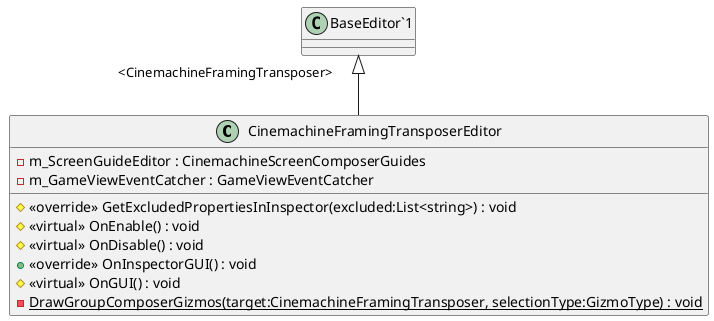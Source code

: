 @startuml
class CinemachineFramingTransposerEditor {
    - m_ScreenGuideEditor : CinemachineScreenComposerGuides
    - m_GameViewEventCatcher : GameViewEventCatcher
    # <<override>> GetExcludedPropertiesInInspector(excluded:List<string>) : void
    # <<virtual>> OnEnable() : void
    # <<virtual>> OnDisable() : void
    + <<override>> OnInspectorGUI() : void
    # <<virtual>> OnGUI() : void
    - {static} DrawGroupComposerGizmos(target:CinemachineFramingTransposer, selectionType:GizmoType) : void
}
"BaseEditor`1" "<CinemachineFramingTransposer>" <|-- CinemachineFramingTransposerEditor
@enduml
